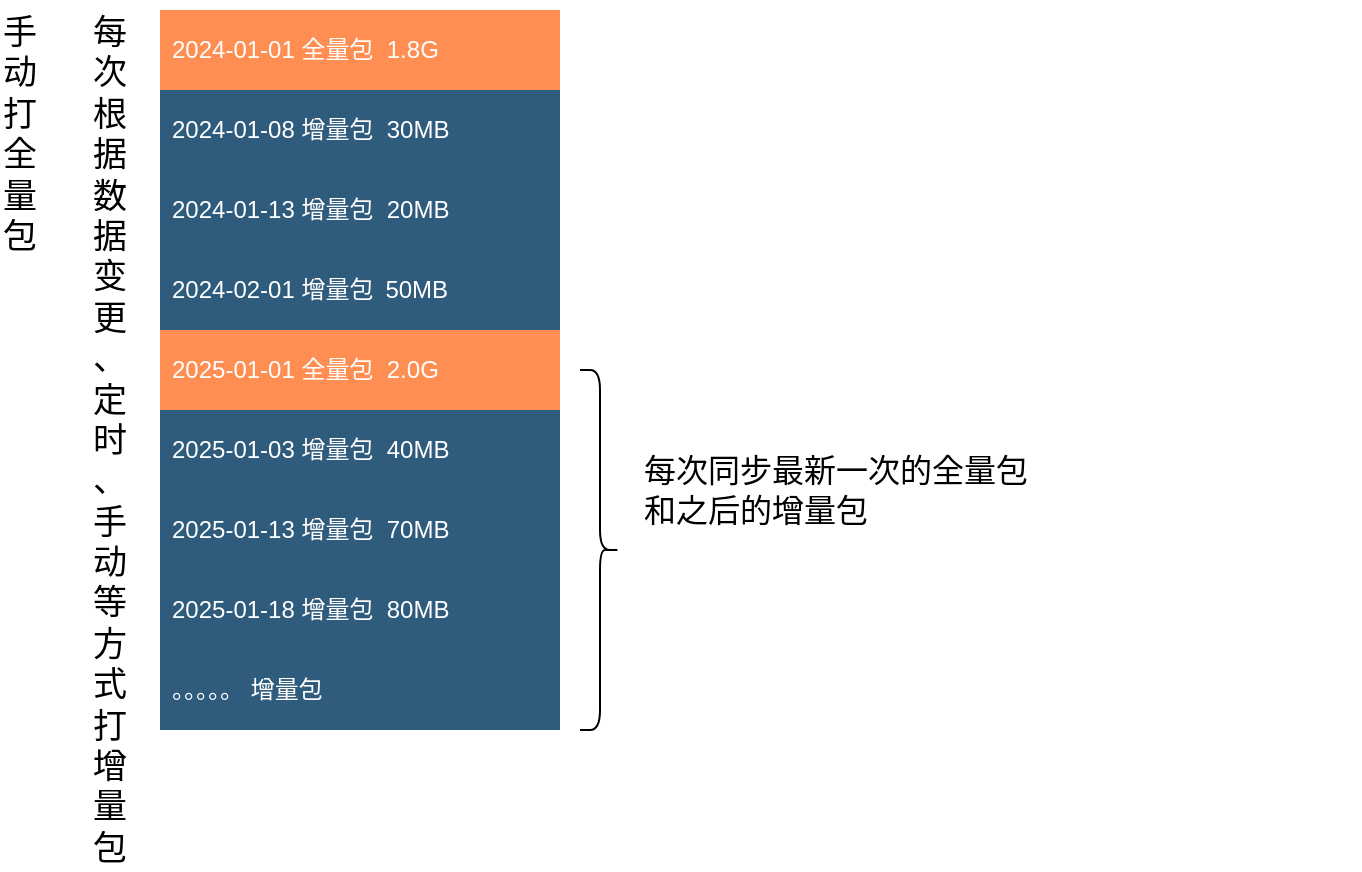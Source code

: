 <mxfile version="26.0.4">
  <diagram id="07fea595-8f29-1299-0266-81d95cde20df" name="Page-1">
    <mxGraphModel dx="1434" dy="795" grid="1" gridSize="10" guides="1" tooltips="1" connect="1" arrows="1" fold="1" page="1" pageScale="1" pageWidth="1169" pageHeight="827" background="#ffffff" math="0" shadow="0">
      <root>
        <mxCell id="0" />
        <mxCell id="1" parent="0" />
        <mxCell id="me0bkUS0NusMc4ySYS9u-217" value="2024-01-01 全量包&amp;nbsp; 1.8G" style="whiteSpace=wrap;shadow=0;fontColor=#FFFFFF;fontFamily=Helvetica;fontStyle=0;html=1;fontSize=12;plain-purple;strokeColor=none;fillColor=light-dark(#ff8e52, #85abc7);gradientColor=none;spacing=6;verticalAlign=middle;align=left;" vertex="1" parent="1">
          <mxGeometry x="200" y="40" width="200" height="40" as="geometry" />
        </mxCell>
        <mxCell id="me0bkUS0NusMc4ySYS9u-219" value="2025-01-01 全量包&amp;nbsp; 2.0G" style="whiteSpace=wrap;shadow=0;fontColor=#FFFFFF;fontFamily=Helvetica;fontStyle=0;html=1;fontSize=12;plain-purple;strokeColor=none;fillColor=light-dark(#ff8e52, #85abc7);gradientColor=none;spacing=6;verticalAlign=middle;align=left;" vertex="1" parent="1">
          <mxGeometry x="200" y="200" width="200" height="40" as="geometry" />
        </mxCell>
        <mxCell id="me0bkUS0NusMc4ySYS9u-220" value="2024-01-08 增量包&amp;nbsp; 30MB" style="whiteSpace=wrap;shadow=0;fontColor=#FFFFFF;fontFamily=Helvetica;fontStyle=0;html=1;fontSize=12;plain-purple;strokeColor=none;fillColor=#2f5b7c;gradientColor=none;spacing=6;verticalAlign=middle;align=left;" vertex="1" parent="1">
          <mxGeometry x="200" y="80" width="200" height="40" as="geometry" />
        </mxCell>
        <mxCell id="me0bkUS0NusMc4ySYS9u-221" value="2024-01-13 增量包&amp;nbsp; 20MB" style="whiteSpace=wrap;shadow=0;fontColor=#FFFFFF;fontFamily=Helvetica;fontStyle=0;html=1;fontSize=12;plain-purple;strokeColor=none;fillColor=#2f5b7c;gradientColor=none;spacing=6;verticalAlign=middle;align=left;" vertex="1" parent="1">
          <mxGeometry x="200" y="120" width="200" height="40" as="geometry" />
        </mxCell>
        <mxCell id="me0bkUS0NusMc4ySYS9u-222" value="2024-02-01 增量包&lt;span style=&quot;white-space: pre;&quot;&gt;&#x9;&lt;/span&gt;50MB" style="whiteSpace=wrap;shadow=0;fontColor=#FFFFFF;fontFamily=Helvetica;fontStyle=0;html=1;fontSize=12;plain-purple;strokeColor=none;fillColor=#2f5b7c;gradientColor=none;spacing=6;verticalAlign=middle;align=left;" vertex="1" parent="1">
          <mxGeometry x="200" y="160" width="200" height="40" as="geometry" />
        </mxCell>
        <mxCell id="me0bkUS0NusMc4ySYS9u-224" value="2025-01-03 增量包&amp;nbsp; 40MB" style="whiteSpace=wrap;shadow=0;fontColor=#FFFFFF;fontFamily=Helvetica;fontStyle=0;html=1;fontSize=12;plain-purple;strokeColor=none;fillColor=#2f5b7c;gradientColor=none;spacing=6;verticalAlign=middle;align=left;" vertex="1" parent="1">
          <mxGeometry x="200" y="240" width="200" height="40" as="geometry" />
        </mxCell>
        <mxCell id="me0bkUS0NusMc4ySYS9u-225" value="2025-01-13 增量包&amp;nbsp; 70MB" style="whiteSpace=wrap;shadow=0;fontColor=#FFFFFF;fontFamily=Helvetica;fontStyle=0;html=1;fontSize=12;plain-purple;strokeColor=none;fillColor=#2f5b7c;gradientColor=none;spacing=6;verticalAlign=middle;align=left;" vertex="1" parent="1">
          <mxGeometry x="200" y="280" width="200" height="40" as="geometry" />
        </mxCell>
        <mxCell id="me0bkUS0NusMc4ySYS9u-226" value="2025-01-18 增量包&amp;nbsp; 80MB" style="whiteSpace=wrap;shadow=0;fontColor=#FFFFFF;fontFamily=Helvetica;fontStyle=0;html=1;fontSize=12;plain-purple;strokeColor=none;fillColor=#2f5b7c;gradientColor=none;spacing=6;verticalAlign=middle;align=left;" vertex="1" parent="1">
          <mxGeometry x="200" y="320" width="200" height="40" as="geometry" />
        </mxCell>
        <mxCell id="me0bkUS0NusMc4ySYS9u-229" value="&lt;font style=&quot;font-size: 16px;&quot;&gt;每次同步最新一次的全量包&lt;/font&gt;&lt;div&gt;&lt;font style=&quot;font-size: 16px;&quot;&gt;和之后的增量包&lt;/font&gt;&lt;/div&gt;" style="text;html=1;align=left;verticalAlign=middle;whiteSpace=wrap;rounded=0;" vertex="1" parent="1">
          <mxGeometry x="440" y="265" width="360" height="30" as="geometry" />
        </mxCell>
        <mxCell id="me0bkUS0NusMc4ySYS9u-231" value="每次根据数据变更&lt;div&gt;、定时&lt;/div&gt;&lt;div&gt;、&lt;/div&gt;&lt;div&gt;手动&lt;/div&gt;&lt;div&gt;等方式&lt;/div&gt;&lt;div&gt;打&lt;/div&gt;&lt;div&gt;增量包&lt;/div&gt;" style="text;html=1;align=center;verticalAlign=top;whiteSpace=wrap;rounded=0;fontSize=17;horizontal=1;" vertex="1" parent="1">
          <mxGeometry x="160" y="35" width="30" height="370" as="geometry" />
        </mxCell>
        <mxCell id="me0bkUS0NusMc4ySYS9u-233" value="手动打全量包" style="text;html=1;align=center;verticalAlign=top;whiteSpace=wrap;rounded=0;fontSize=17;" vertex="1" parent="1">
          <mxGeometry x="120" y="35" width="20" height="370" as="geometry" />
        </mxCell>
        <mxCell id="me0bkUS0NusMc4ySYS9u-235" value="" style="shape=curlyBracket;whiteSpace=wrap;html=1;rounded=1;flipH=1;labelPosition=right;verticalLabelPosition=middle;align=left;verticalAlign=middle;fontStyle=1" vertex="1" parent="1">
          <mxGeometry x="410" y="220" width="20" height="180" as="geometry" />
        </mxCell>
        <mxCell id="me0bkUS0NusMc4ySYS9u-236" value="。。。。。 增量包" style="whiteSpace=wrap;shadow=0;fontColor=#FFFFFF;fontFamily=Helvetica;fontStyle=0;html=1;fontSize=12;plain-purple;strokeColor=none;fillColor=#2f5b7c;gradientColor=none;spacing=6;verticalAlign=middle;align=left;" vertex="1" parent="1">
          <mxGeometry x="200" y="360" width="200" height="40" as="geometry" />
        </mxCell>
      </root>
    </mxGraphModel>
  </diagram>
</mxfile>
